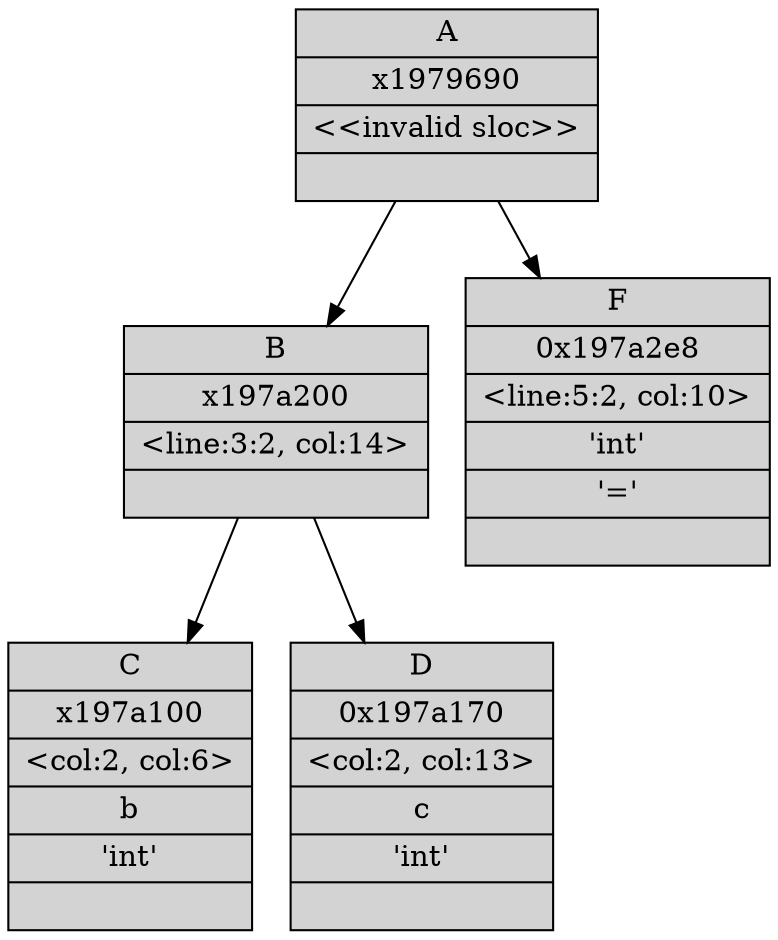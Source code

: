 digraph {
    A_x1979690 [shape=record,style=filled,fillcolor=lightgrey,label="{ A| x1979690| &lt;&lt;invalid&nbsp;sloc&gt;&gt;| }"];
    B_x197a200 [shape=record,style=filled,fillcolor=lightgrey,label="{ B| x197a200| &lt;line:3:2,&nbsp;col:14&gt;| }"];
    A_x1979690 -> B_x197a200 [style="solid",color=black,weight=100,constraint=true];
    C_x197a100 [shape=record,style=filled,fillcolor=lightgrey,label="{ C| x197a100| &lt;col:2,&nbsp;col:6&gt;| b| 'int'| }"];
    B_x197a200 -> C_x197a100 [style="solid",color=black,weight=100,constraint=true];
    D_0x197a170 [shape=record,style=filled,fillcolor=lightgrey,label="{ D| 0x197a170| &lt;col:2,&nbsp;col:13&gt;| c| 'int'| }"];
    B_x197a200 -> D_0x197a170 [style="solid",color=black,weight=100,constraint=true];
    F_0x197a2e8 [shape=record,style=filled,fillcolor=lightgrey,label="{ F| 0x197a2e8| &lt;line:5:2,&nbsp;col:10&gt;| 'int'| '='| }"];
    A_x1979690 -> F_0x197a2e8 [style="solid",color=black,weight=100,constraint=true];
}
